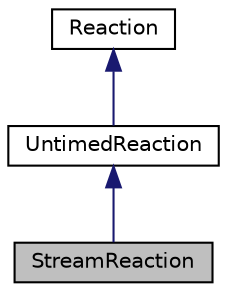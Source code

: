 digraph "StreamReaction"
{
 // INTERACTIVE_SVG=YES
 // LATEX_PDF_SIZE
  bgcolor="transparent";
  edge [fontname="Helvetica",fontsize="10",labelfontname="Helvetica",labelfontsize="10"];
  node [fontname="Helvetica",fontsize="10",shape=record];
  Node1 [label="StreamReaction",height=0.2,width=0.4,color="black", fillcolor="grey75", style="filled", fontcolor="black",tooltip="Reaction that is triggered when there is input available at the given Arduino Stream."];
  Node2 -> Node1 [dir="back",color="midnightblue",fontsize="10",style="solid",fontname="Helvetica"];
  Node2 [label="UntimedReaction",height=0.2,width=0.4,color="black",URL="$class_untimed_reaction.html",tooltip="Reactions that are triggered based on something else than time."];
  Node3 -> Node2 [dir="back",color="midnightblue",fontsize="10",style="solid",fontname="Helvetica"];
  Node3 [label="Reaction",height=0.2,width=0.4,color="black",URL="$class_reaction.html",tooltip="Reactions are code to be called when a given condition is fulfilled."];
}

